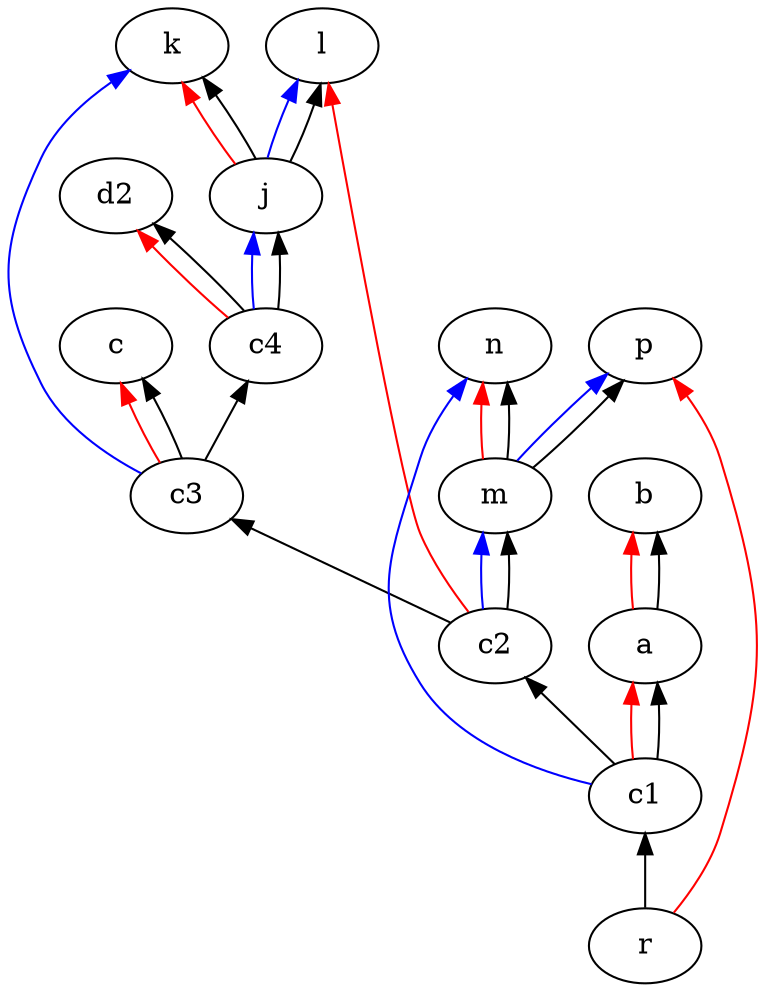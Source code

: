 digraph {
rankdir = BT;
// dot2tex --debug -ftikz -tverbatim --template AND_net_template.tex --autosize AND_net_r.dot > AND_net_r.tex && pdflatex AND_net_r.tex && pdf2svg AND_net_r.pdf AND_net_r.svg

b [texlbl="\proof{\rl{\Sigma_{TR}}\ia{\vdash \B }}"]
a [texlbl="\proof{\ix{\vdash \B^1 }\rl{!}\ib{\vdash !\B^0 }}"]
c [texlbl="\proof{\rl{\Sigma_{FR}}\ia{\vdash \B }}"]
d2 [texlbl="\proof{\ix{\text{and}}\rl{\text{Use}}\ib{\vdash \B \to !\B \to \B }}"]
k [texlbl="\proof{\rl{\I}\ia{\B \vdash \B }}"]
l [texlbl="\proof{\rl{\I}\ia{!\B \to\B \vdash !\B \to \B }}"]
j [texlbl="\proof{\ix{\B \vdash \B }\ix{!\B \to\B \vdash !\B \to \B }\rl{\Pi_L}\ic{\B, \B \to !\B \to \B \vdash !\B \to \B }}"]
c4 [texlbl="\proof{\ix{\vdash \B \to !\B \to \B }\ix{\B, \B \to !\B \to \B \vdash !\B \to \B }\rl{\C}\ic{\B \vdash !\B \to \B }}"]
c3 [texlbl="\proof{\ix{\vdash \B }\ix{\B \vdash !\B \to \B }\rl{\C}\ic{\vdash !\B \to \B }}"]
n [texlbl="\proof{\rl{\I}\ia{!\B \vdash !\B}}"]
p [texlbl="\proof{\rl{\I}\ia{\B \vdash \B}}"]
m [texlbl="\proof{\ix{!\B \vdash !\B}\ix{\B \vdash \B}\rl{\Pi_L}\ic{!\B, !\B \to \B \vdash \B}}"]
c2 [texlbl="\proof{\ix{\vdash !\B \to \B }\ix{!\B, !\B \to \B \vdash \B}\rl{\C}\ic{!\B \vdash \B }}"]
c1 [texlbl="\proof{\ix{\vdash !\B }\ix{!\B \vdash \B }\rl{\C}\ic{\vdash \B }}"]
r [texlbl="\proof{\ix{\vdash \B }\rl{\text{Assign}}\ib{\text{r} = }}"]

r -> p /* pr */ [color="red"]
c1 -> a [color="red"]
a -> b [color="red"]
c1 -> n [color="blue"]
c2 -> l /* lr */ [color="red"]
c2 -> m [color="blue"]
c3 -> c [color="red"]
c3 -> k [color="blue"]
c4 -> d2 [color="red"]
c4 -> j [color="blue"]
j -> k /* kr */ [color="red"]
j -> l [color="blue"]
m -> n /* nr */ [color="red"]
m -> p [color="blue"]

edge [weight=5]
r -> c1
c1 -> a
a -> b
c1 -> c2
c2 -> c3
c2 -> m
c3 -> c
c3 -> c4
c4 -> d2
c4 -> j
j -> k
j -> l
m -> n
m -> p

}